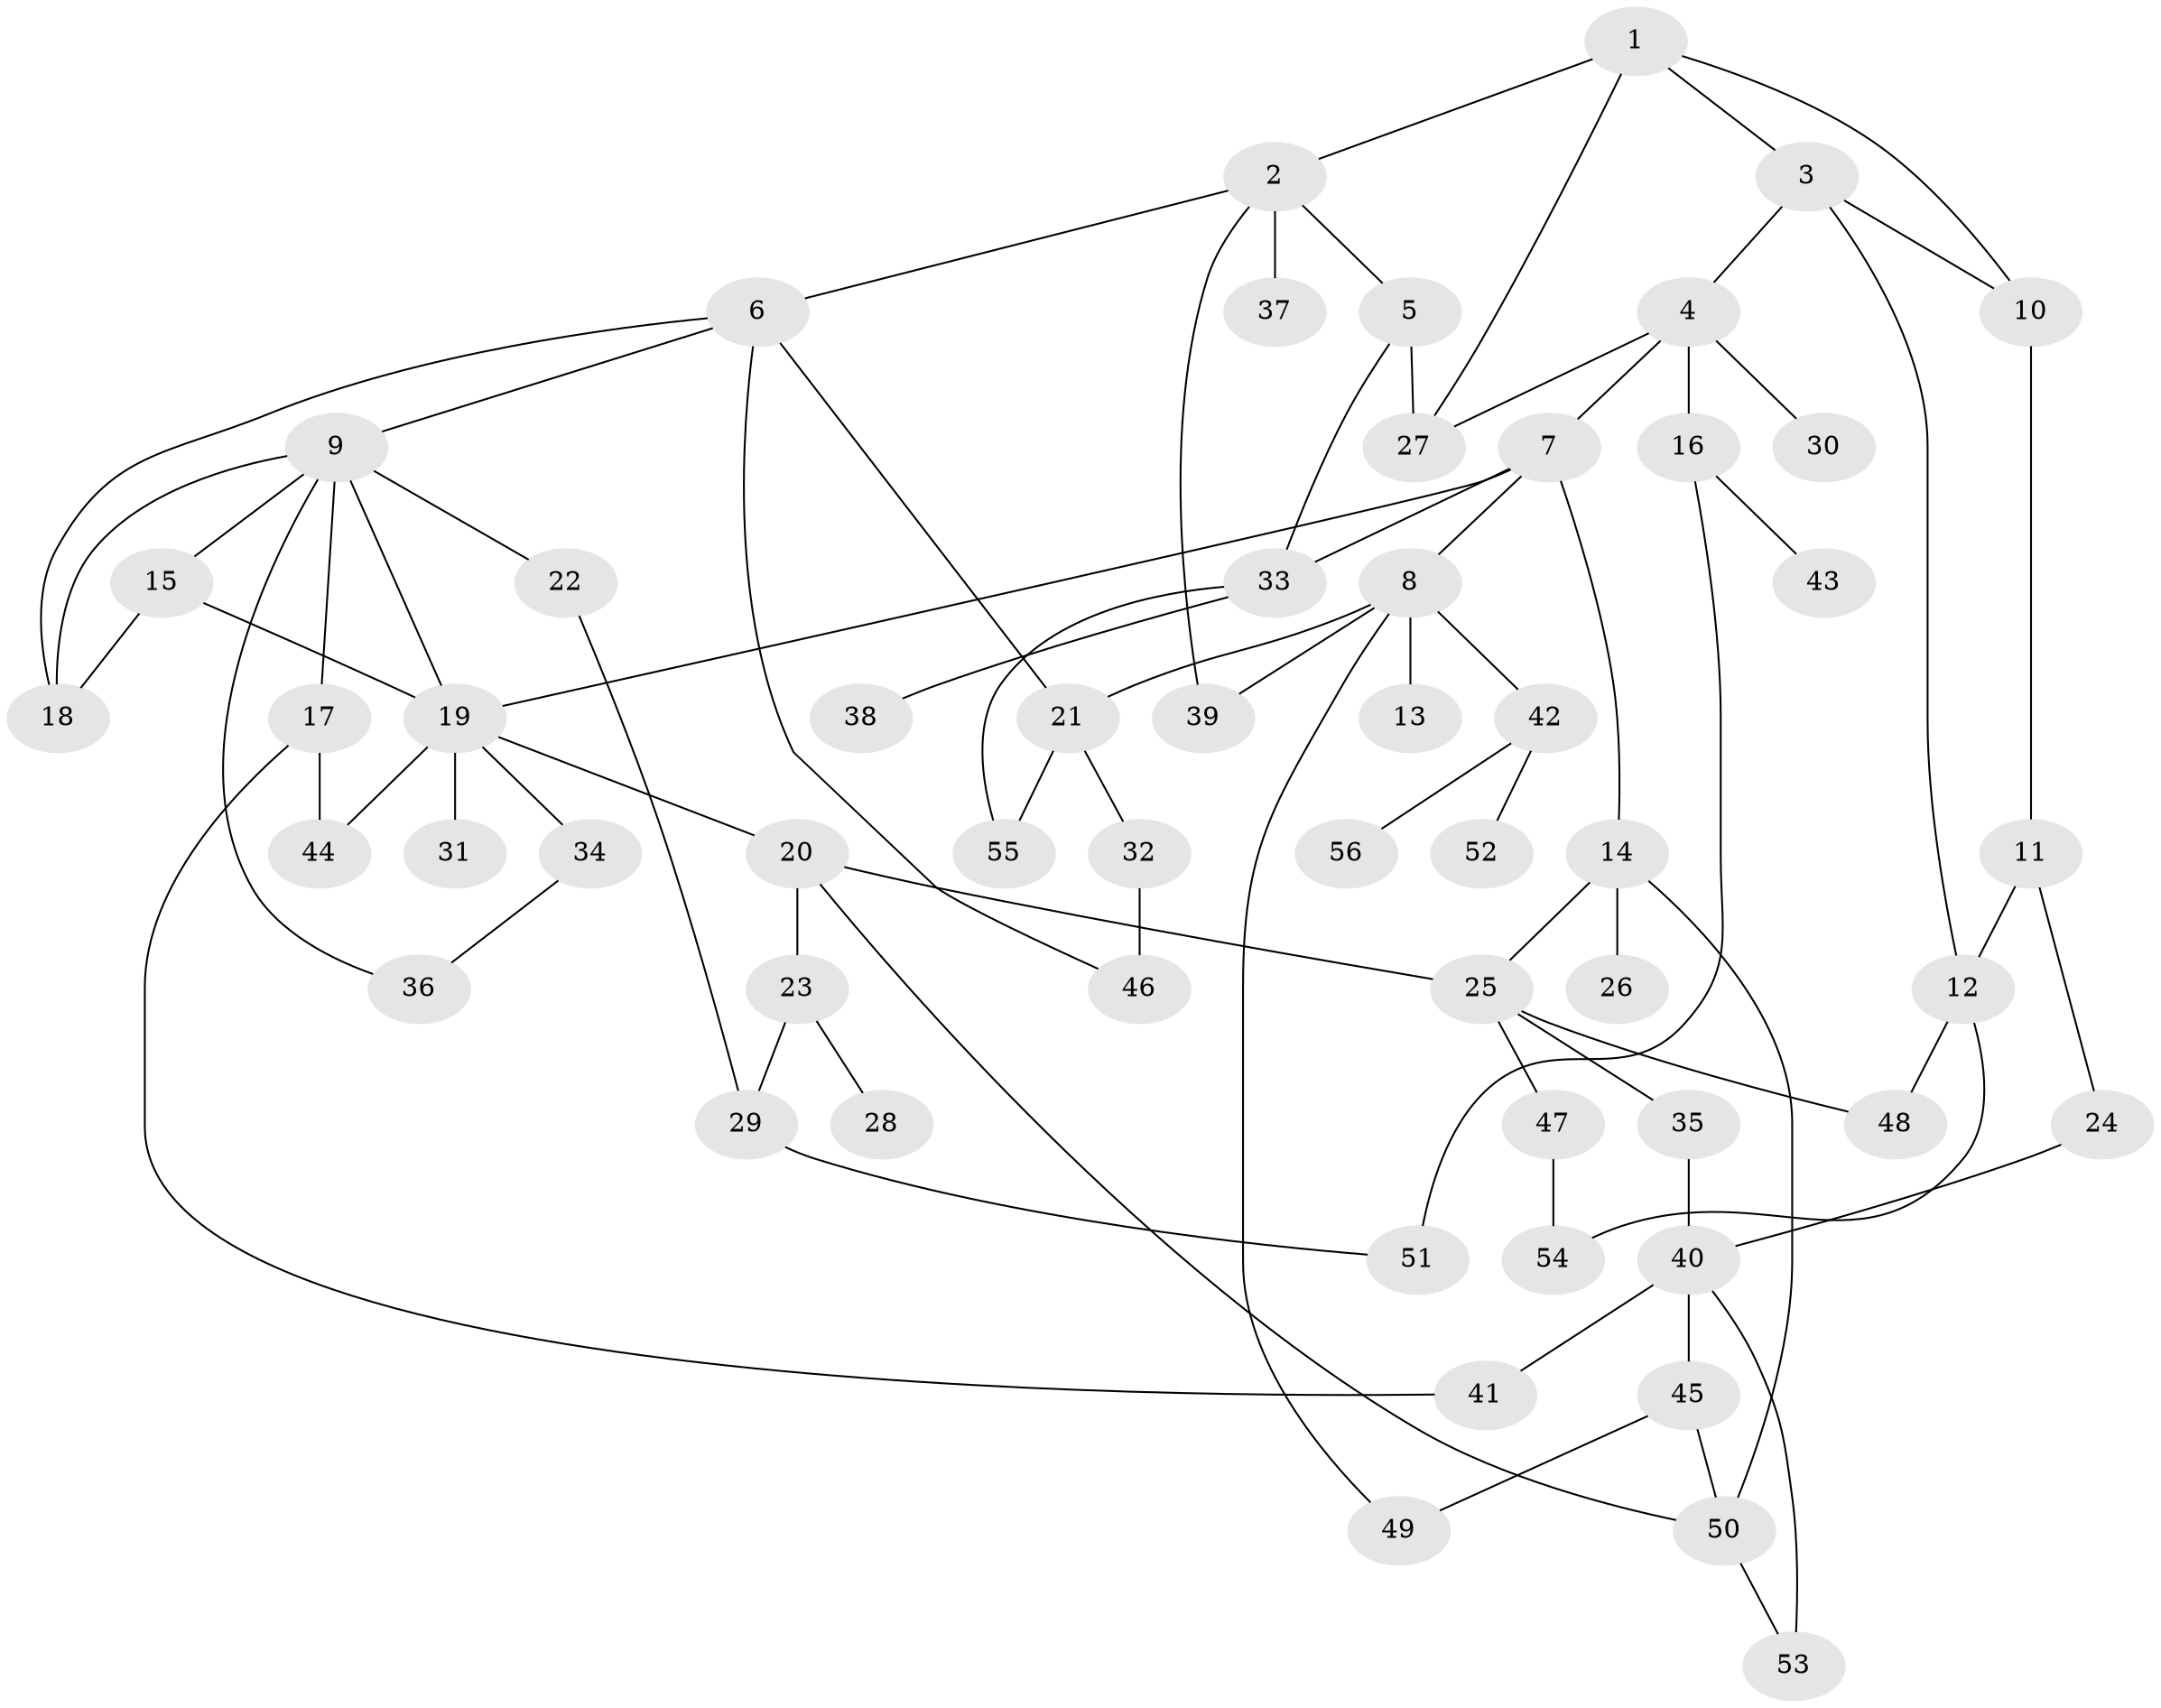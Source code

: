 // coarse degree distribution, {5: 0.10714285714285714, 7: 0.03571428571428571, 4: 0.32142857142857145, 3: 0.21428571428571427, 1: 0.14285714285714285, 2: 0.14285714285714285, 6: 0.03571428571428571}
// Generated by graph-tools (version 1.1) at 2025/36/03/04/25 23:36:01]
// undirected, 56 vertices, 81 edges
graph export_dot {
  node [color=gray90,style=filled];
  1;
  2;
  3;
  4;
  5;
  6;
  7;
  8;
  9;
  10;
  11;
  12;
  13;
  14;
  15;
  16;
  17;
  18;
  19;
  20;
  21;
  22;
  23;
  24;
  25;
  26;
  27;
  28;
  29;
  30;
  31;
  32;
  33;
  34;
  35;
  36;
  37;
  38;
  39;
  40;
  41;
  42;
  43;
  44;
  45;
  46;
  47;
  48;
  49;
  50;
  51;
  52;
  53;
  54;
  55;
  56;
  1 -- 2;
  1 -- 3;
  1 -- 10;
  1 -- 27;
  2 -- 5;
  2 -- 6;
  2 -- 37;
  2 -- 39;
  3 -- 4;
  3 -- 10;
  3 -- 12;
  4 -- 7;
  4 -- 16;
  4 -- 30;
  4 -- 27;
  5 -- 27;
  5 -- 33;
  6 -- 9;
  6 -- 21;
  6 -- 46;
  6 -- 18;
  7 -- 8;
  7 -- 14;
  7 -- 19;
  7 -- 33;
  8 -- 13;
  8 -- 39;
  8 -- 42;
  8 -- 21;
  8 -- 49;
  9 -- 15;
  9 -- 17;
  9 -- 22;
  9 -- 36;
  9 -- 18;
  9 -- 19;
  10 -- 11;
  11 -- 12;
  11 -- 24;
  12 -- 48;
  12 -- 54;
  14 -- 26;
  14 -- 25;
  14 -- 50;
  15 -- 18;
  15 -- 19;
  16 -- 43;
  16 -- 51;
  17 -- 41;
  17 -- 44;
  19 -- 20;
  19 -- 31;
  19 -- 34;
  19 -- 44;
  20 -- 23;
  20 -- 25;
  20 -- 50;
  21 -- 32;
  21 -- 55;
  22 -- 29;
  23 -- 28;
  23 -- 29;
  24 -- 40;
  25 -- 35;
  25 -- 47;
  25 -- 48;
  29 -- 51;
  32 -- 46;
  33 -- 38;
  33 -- 55;
  34 -- 36;
  35 -- 40;
  40 -- 45;
  40 -- 53;
  40 -- 41;
  42 -- 52;
  42 -- 56;
  45 -- 49;
  45 -- 50;
  47 -- 54;
  50 -- 53;
}
